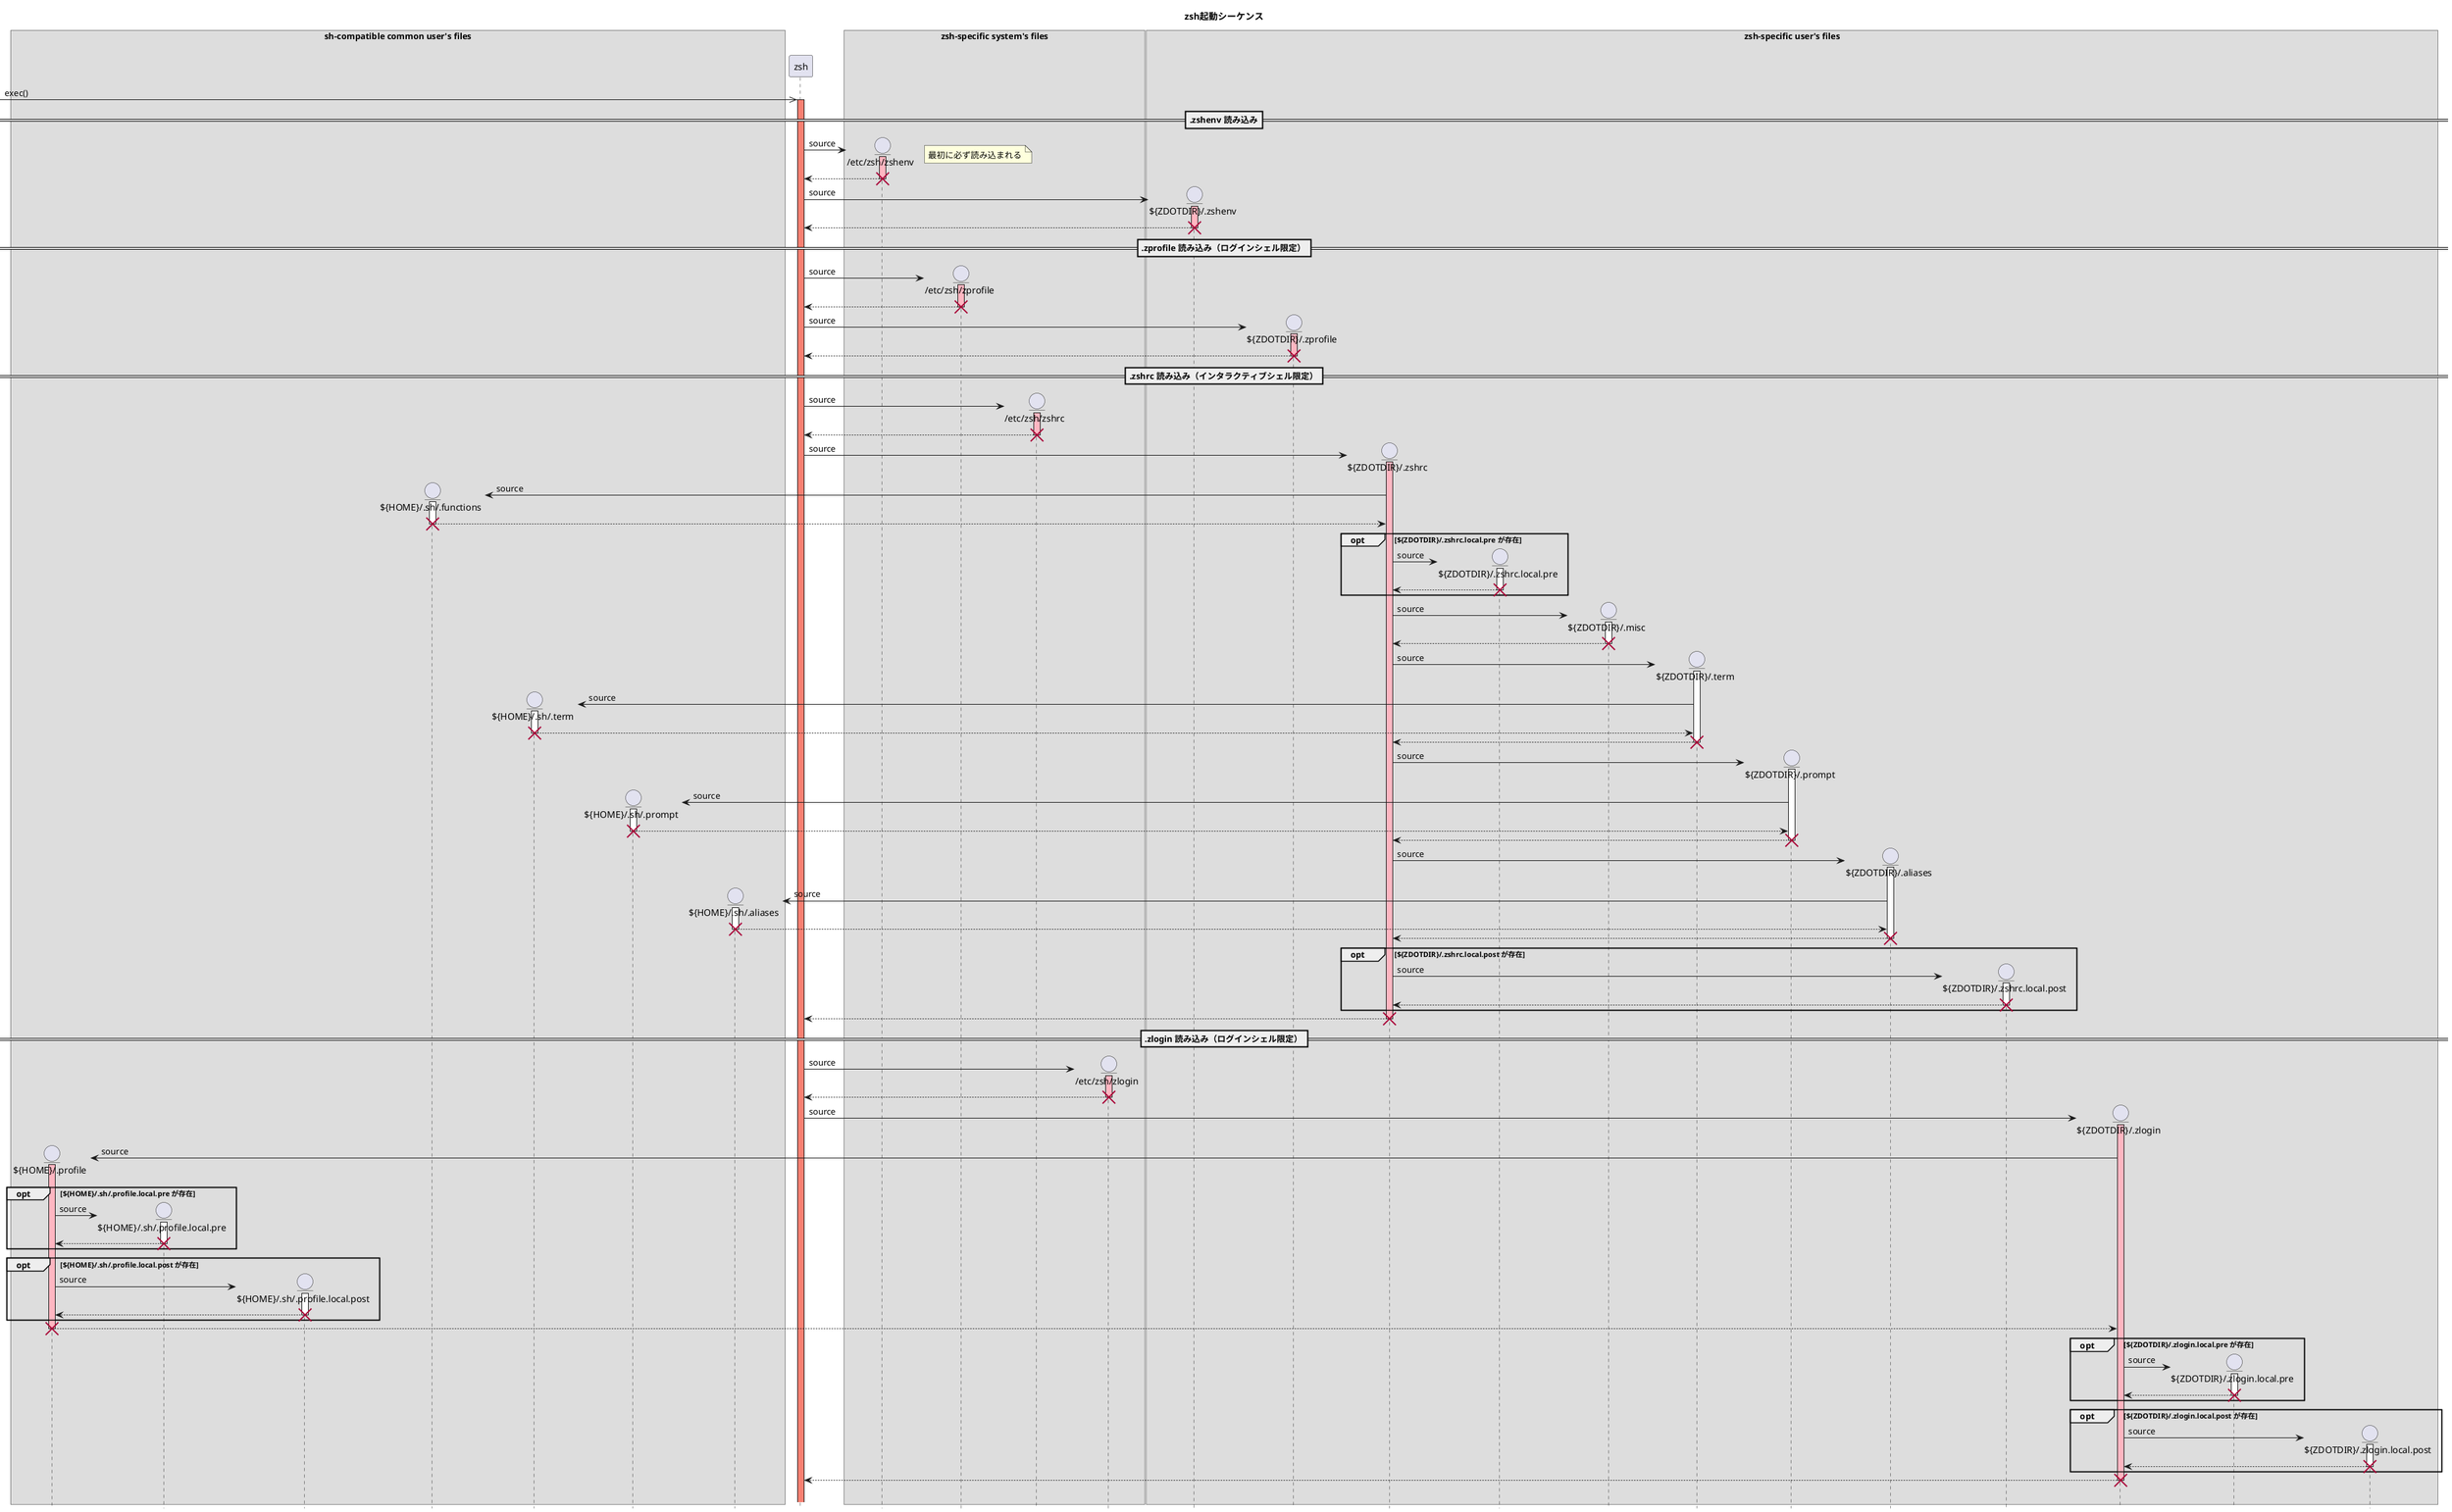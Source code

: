 @startuml zsh.png
title zsh起動シーケンス
hide footbox

box "sh-compatible common user's files"
	entity "${HOME}/.profile"                as .profile
	entity "${HOME}/.sh/.profile.local.pre"  as .sh_.profile.local.pre
	entity "${HOME}/.sh/.profile.local.post" as .sh_.profile.local.post
	entity "${HOME}/.sh/.functions"          as .sh_.functions
	entity "${HOME}/.sh/.term"               as .sh_.term
	entity "${HOME}/.sh/.prompt"             as .sh_.prompt
	entity "${HOME}/.sh/.aliases"            as .sh_.aliases
end box

participant zsh

box "zsh-specific system's files"
	entity "/etc/zsh/zshenv"   as etc.zshenv
	entity "/etc/zsh/zprofile" as etc.zprofile
	entity "/etc/zsh/zshrc"    as etc.zshrc
	entity "/etc/zsh/zlogin"   as etc.zlogin
end box

box "zsh-specific user's files"
	entity "${ZDOTDIR}/.zshenv"            as zdotdir.zshenv
	entity "${ZDOTDIR}/.zprofile"          as zdotdir.zprofile
	entity "${ZDOTDIR}/.zshrc"             as zdotdir.zshrc
	entity "${ZDOTDIR}/.zshrc.local.pre"   as zdotdir.zshrc.local.pre
	entity "${ZDOTDIR}/.misc"              as zdotdir.misc
	entity "${ZDOTDIR}/.term"              as zdotdir.term
	entity "${ZDOTDIR}/.prompt"            as zdotdir.prompt
	entity "${ZDOTDIR}/.aliases"           as zdotdir.aliases
	entity "${ZDOTDIR}/.zshrc.local.post"  as zdotdir.zshrc.local.post
	entity "${ZDOTDIR}/.zlogin"            as zdotdir.zlogin
	entity "${ZDOTDIR}/.zlogin.local.pre"  as zdotdir.zlogin.local.pre
	entity "${ZDOTDIR}/.zlogin.local.post" as zdotdir.zlogin.local.post
end box

[->> zsh : exec()
activate zsh #Salmon

== .zshenv 読み込み==

create etc.zshenv
zsh ->  etc.zshenv : source
note right : 最初に必ず読み込まれる
activate   etc.zshenv #LightPink
zsh <-- etc.zshenv
deactivate etc.zshenv
destroy etc.zshenv

create zdotdir.zshenv
zsh ->  zdotdir.zshenv : source
activate   zdotdir.zshenv #LightPink
zsh <-- zdotdir.zshenv
deactivate zdotdir.zshenv
destroy zdotdir.zshenv

== .zprofile 読み込み（ログインシェル限定）==

create etc.zprofile
zsh ->  etc.zprofile : source
activate   etc.zprofile #LightPink
zsh <-- etc.zprofile
deactivate etc.zprofile
destroy etc.zprofile

create zdotdir.zprofile
zsh ->  zdotdir.zprofile : source
activate   zdotdir.zprofile #LightPink
zsh <-- zdotdir.zprofile
deactivate zdotdir.zprofile
destroy zdotdir.zprofile

== .zshrc 読み込み（インタラクティブシェル限定）==

create etc.zshrc
zsh ->  etc.zshrc : source
activate   etc.zshrc #LightPink
zsh <-- etc.zshrc
deactivate etc.zshrc
destroy etc.zshrc

create zdotdir.zshrc
zsh -> zdotdir.zshrc : source
activate zdotdir.zshrc #LightPink

	create .sh_.functions
	zdotdir.zshrc ->  .sh_.functions : source
	activate   .sh_.functions
	zdotdir.zshrc <-- .sh_.functions
	deactivate .sh_.functions
	destroy .sh_.functions

	opt ${ZDOTDIR}/.zshrc.local.pre が存在
		create zdotdir.zshrc.local.pre
		zdotdir.zshrc ->  zdotdir.zshrc.local.pre : source
		activate   zdotdir.zshrc.local.pre
		zdotdir.zshrc <-- zdotdir.zshrc.local.pre
		deactivate zdotdir.zshrc.local.pre
		destroy zdotdir.zshrc.local.pre
	end

	create zdotdir.misc
	zdotdir.zshrc ->  zdotdir.misc : source
	activate   zdotdir.misc
	zdotdir.zshrc <-- zdotdir.misc
	deactivate zdotdir.misc
	destroy zdotdir.misc

	create zdotdir.term
	zdotdir.zshrc ->  zdotdir.term : source
	activate   zdotdir.term
		create .sh_.term
		zdotdir.term ->  .sh_.term : source
		activate   .sh_.term
		zdotdir.term <-- .sh_.term
		deactivate .sh_.term
		destroy .sh_.term
	zdotdir.zshrc <-- zdotdir.term
	deactivate zdotdir.term
	destroy zdotdir.term

	create zdotdir.prompt
	zdotdir.zshrc ->  zdotdir.prompt : source
	activate   zdotdir.prompt
		create .sh_.prompt
		zdotdir.prompt ->  .sh_.prompt : source
		activate   .sh_.prompt
		zdotdir.prompt <-- .sh_.prompt
		deactivate .sh_.prompt
		destroy .sh_.prompt
	zdotdir.zshrc <-- zdotdir.prompt
	deactivate zdotdir.prompt
	destroy zdotdir.prompt

	create zdotdir.aliases
	zdotdir.zshrc ->  zdotdir.aliases : source
	activate   zdotdir.aliases
		create .sh_.aliases
		zdotdir.aliases ->  .sh_.aliases : source
		activate   .sh_.aliases
		zdotdir.aliases <-- .sh_.aliases
		deactivate .sh_.aliases
		destroy .sh_.aliases
	zdotdir.zshrc <-- zdotdir.aliases
	deactivate zdotdir.aliases
	destroy zdotdir.aliases

	opt ${ZDOTDIR}/.zshrc.local.post が存在
		create zdotdir.zshrc.local.post
		zdotdir.zshrc ->  zdotdir.zshrc.local.post : source
		activate   zdotdir.zshrc.local.post
		zdotdir.zshrc <-- zdotdir.zshrc.local.post
		deactivate zdotdir.zshrc.local.post
		destroy zdotdir.zshrc.local.post
	end

zsh <-- zdotdir.zshrc
deactivate zdotdir.zshrc
destroy zdotdir.zshrc

== .zlogin 読み込み（ログインシェル限定）==

create etc.zlogin
zsh ->  etc.zlogin : source
activate   etc.zlogin #LightPink
zsh <-- etc.zlogin
deactivate etc.zlogin
destroy etc.zlogin

create zdotdir.zlogin
zsh -> zdotdir.zlogin : source
activate zdotdir.zlogin #LightPink

	create .profile
	zdotdir.zlogin ->  .profile : source
	activate   .profile #LightPink
		opt ${HOME}/.sh/.profile.local.pre が存在
			create .sh_.profile.local.pre
			.profile ->  .sh_.profile.local.pre : source
			activate   .sh_.profile.local.pre
			.profile <-- .sh_.profile.local.pre
			deactivate .sh_.profile.local.pre
			destroy .sh_.profile.local.pre
		end

		opt ${HOME}/.sh/.profile.local.post が存在
			create .sh_.profile.local.post
			.profile ->  .sh_.profile.local.post : source
			activate   .sh_.profile.local.post
			.profile <-- .sh_.profile.local.post
			deactivate .sh_.profile.local.post
			destroy .sh_.profile.local.post
		end
	zdotdir.zlogin <-- .profile
	deactivate .profile
	destroy .profile

	opt ${ZDOTDIR}/.zlogin.local.pre が存在
		create zdotdir.zlogin.local.pre
		zdotdir.zlogin ->  zdotdir.zlogin.local.pre : source
		activate   zdotdir.zlogin.local.pre
		zdotdir.zlogin <-- zdotdir.zlogin.local.pre
		deactivate zdotdir.zlogin.local.pre
		destroy zdotdir.zlogin.local.pre
	end

	opt ${ZDOTDIR}/.zlogin.local.post が存在
		create zdotdir.zlogin.local.post
		zdotdir.zlogin ->  zdotdir.zlogin.local.post : source
		activate   zdotdir.zlogin.local.post
		zdotdir.zlogin <-- zdotdir.zlogin.local.post
		deactivate zdotdir.zlogin.local.post
		destroy zdotdir.zlogin.local.post
	end

zsh <-- zdotdir.zlogin
deactivate zdotdir.zlogin
destroy zdotdir.zlogin
|||

@enduml

@startuml bash.png
title bash起動シーケンス
hide footbox

box "sh-compatible common user's files"
	entity "${HOME}/.profile"                as .profile
	entity "${HOME}/.sh/.profile.local.pre"  as .sh_.profile.local.pre
	entity "${HOME}/.sh/.profile.local.post" as .sh_.profile.local.post
	entity "${HOME}/.sh/.functions"          as .sh_.functions
	entity "${HOME}/.sh/.term"               as .sh_.term
	entity "${HOME}/.sh/.aliases"            as .sh_.aliases
end box

participant bash

box "bash-specific system's files"
end box

box "bash-specific user's files"
	entity "${HOME}/.bash_profile" as .bash_profile
	entity "${BASHDOTDIR}/.bash_profile.local.pre"  as bashdotdir.bash_profile.local.pre
	entity "${BASHDOTDIR}/.bash_profile.local.post" as bashdotdir.bash_profile.local.post
	entity "${HOME}/.bashrc"                        as .bashrc
	entity "${BASHDOTDIR}/.bashrc.local.pre"        as bashdotdir.bashrc.local.pre
	entity "${BASHDOTDIR}/.misc"                    as bashdotdir.misc
	entity "${BASHDOTDIR}/.prompt"                  as bashdotdir.prompt
	entity "${BASHDOTDIR}/.bashrc.local.post"       as bashdotdir.bashrc.local.post
end box

[->> bash : exec()
activate bash #Cyan

create .bash_profile
bash ->  .bash_profile : source
activate   .bash_profile #LightBlue
	create .bashrc
	.bash_profile ->  .bashrc : source
	activate   .bashrc #LightBlue
		create .sh_.functions
		.bashrc ->  .sh_.functions : source
		activate   .sh_.functions
		.bashrc <-- .sh_.functions
		deactivate .sh_.functions
		destroy .sh_.functions

		opt ${BASHDOTDIR}/.bashrc.local.pre が存在
			create bashdotdir.bashrc.local.pre
			.bashrc ->  bashdotdir.bashrc.local.pre : source
			activate   bashdotdir.bashrc.local.pre
			.bashrc <-- bashdotdir.bashrc.local.pre
			deactivate bashdotdir.bashrc.local.pre
			destroy bashdotdir.bashrc.local.pre
		end

		create bashdotdir.misc
		.bashrc ->  bashdotdir.misc : source
		activate   bashdotdir.misc
		.bashrc <-- bashdotdir.misc
		deactivate bashdotdir.misc
		destroy bashdotdir.misc

		create .sh_.term
		.bashrc ->  .sh_.term : source
		activate   .sh_.term
		.bashrc <-- .sh_.term
		deactivate .sh_.term
		destroy .sh_.term

		create bashdotdir.prompt
		.bashrc ->  bashdotdir.prompt : source
		activate   bashdotdir.prompt
		.bashrc <-- bashdotdir.prompt
		deactivate bashdotdir.prompt
		destroy bashdotdir.prompt

		create .sh_.aliases
		.bashrc ->  .sh_.aliases : source
		activate   .sh_.aliases
		.bashrc <-- .sh_.aliases
		deactivate .sh_.aliases
		destroy .sh_.aliases

		opt ${BASHDOTDIR}/.bashrc.local.post が存在
			create bashdotdir.bashrc.local.post
			.bashrc ->  bashdotdir.bashrc.local.post : source
			activate   bashdotdir.bashrc.local.post
			.bashrc <-- bashdotdir.bashrc.local.post
			deactivate bashdotdir.bashrc.local.post
			destroy bashdotdir.bashrc.local.post
		end

	.bash_profile <-- .bashrc
	deactivate .bashrc
	destroy .bashrc

	create .profile
	.bash_profile ->  .profile : source
	activate   .profile #LightBlue
		opt ${HOME}/.sh/.profile.local.pre が存在
			create .sh_.profile.local.pre
			.profile ->  .sh_.profile.local.pre : source
			activate   .sh_.profile.local.pre
			.profile <-- .sh_.profile.local.pre
			deactivate .sh_.profile.local.pre
			destroy .sh_.profile.local.pre
		end

		opt ${HOME}/.sh/.profile.local.post が存在
			create .sh_.profile.local.post
			.profile ->  .sh_.profile.local.post : source
			activate   .sh_.profile.local.post
			.profile <-- .sh_.profile.local.post
			deactivate .sh_.profile.local.post
			destroy .sh_.profile.local.post
		end
	.bash_profile <-- .profile
	deactivate .profile
	destroy .profile

	opt ${BASHDOTDIR}/.bash_profile.local.pre が存在
		create bashdotdir.bash_profile.local.pre
		.bash_profile ->  bashdotdir.bash_profile.local.pre : source
		activate   bashdotdir.bash_profile.local.pre
		.bash_profile <-- bashdotdir.bash_profile.local.pre
		deactivate bashdotdir.bash_profile.local.pre
		destroy bashdotdir.bash_profile.local.pre
	end

	opt ${BASHDOTDIR}/.bash_profile.local.post が存在
		create bashdotdir.bash_profile.local.post
		.bash_profile ->  bashdotdir.bash_profile.local.post : source
		activate   bashdotdir.bash_profile.local.post
		.bash_profile <-- bashdotdir.bash_profile.local.post
		deactivate bashdotdir.bash_profile.local.post
		destroy bashdotdir.bash_profile.local.post
	end


bash <-- .bash_profile
deactivate .bash_profile
destroy .bash_profile
|||

@enduml
